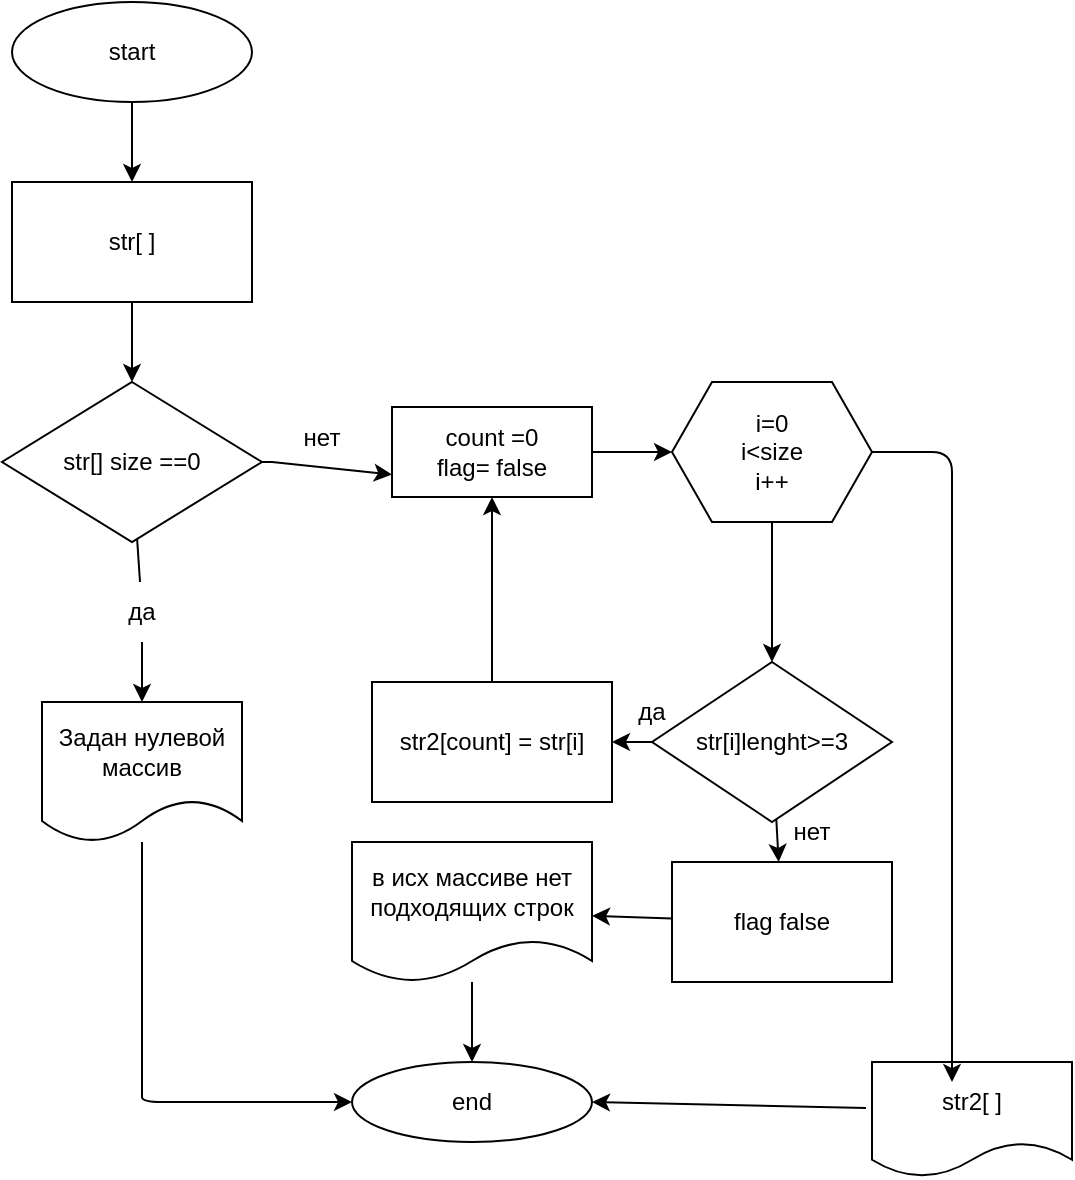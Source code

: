 <mxfile>
    <diagram id="t6wcAjrhDUxBO_aE9fDp" name="Page-1">
        <mxGraphModel dx="650" dy="396" grid="1" gridSize="10" guides="1" tooltips="1" connect="1" arrows="1" fold="1" page="1" pageScale="1" pageWidth="827" pageHeight="1169" math="0" shadow="0">
            <root>
                <mxCell id="0"/>
                <mxCell id="1" parent="0"/>
                <mxCell id="18" value="" style="edgeStyle=none;html=1;" parent="1" source="2" target="8" edge="1">
                    <mxGeometry relative="1" as="geometry"/>
                </mxCell>
                <mxCell id="2" value="i=0&lt;br&gt;i&amp;lt;size&lt;br&gt;i++" style="shape=hexagon;perimeter=hexagonPerimeter2;whiteSpace=wrap;html=1;fixedSize=1;" parent="1" vertex="1">
                    <mxGeometry x="380" y="220" width="100" height="70" as="geometry"/>
                </mxCell>
                <mxCell id="13" value="" style="edgeStyle=none;html=1;" parent="1" source="3" target="6" edge="1">
                    <mxGeometry relative="1" as="geometry">
                        <Array as="points">
                            <mxPoint x="115" y="570"/>
                            <mxPoint x="115" y="580"/>
                        </Array>
                    </mxGeometry>
                </mxCell>
                <mxCell id="3" value="Задан нулевой массив" style="shape=document;whiteSpace=wrap;html=1;boundedLbl=1;" parent="1" vertex="1">
                    <mxGeometry x="65" y="380" width="100" height="70" as="geometry"/>
                </mxCell>
                <mxCell id="11" value="" style="edgeStyle=none;html=1;" parent="1" source="4" target="10" edge="1">
                    <mxGeometry relative="1" as="geometry"/>
                </mxCell>
                <mxCell id="4" value="str[ ]" style="rounded=0;whiteSpace=wrap;html=1;" parent="1" vertex="1">
                    <mxGeometry x="50" y="120" width="120" height="60" as="geometry"/>
                </mxCell>
                <mxCell id="23" value="" style="edgeStyle=none;html=1;" parent="1" source="5" target="2" edge="1">
                    <mxGeometry relative="1" as="geometry"/>
                </mxCell>
                <mxCell id="5" value="count =0&lt;br&gt;flag= false" style="rounded=0;whiteSpace=wrap;html=1;" parent="1" vertex="1">
                    <mxGeometry x="240" y="232.5" width="100" height="45" as="geometry"/>
                </mxCell>
                <mxCell id="6" value="end" style="ellipse;whiteSpace=wrap;html=1;" parent="1" vertex="1">
                    <mxGeometry x="220" y="560" width="120" height="40" as="geometry"/>
                </mxCell>
                <mxCell id="16" value="" style="edgeStyle=none;html=1;" parent="1" source="7" target="4" edge="1">
                    <mxGeometry relative="1" as="geometry"/>
                </mxCell>
                <mxCell id="7" value="start" style="ellipse;whiteSpace=wrap;html=1;" parent="1" vertex="1">
                    <mxGeometry x="50" y="30" width="120" height="50" as="geometry"/>
                </mxCell>
                <mxCell id="20" value="" style="edgeStyle=none;html=1;" parent="1" source="8" target="19" edge="1">
                    <mxGeometry relative="1" as="geometry"/>
                </mxCell>
                <mxCell id="35" value="" style="edgeStyle=none;html=1;" parent="1" source="8" target="34" edge="1">
                    <mxGeometry relative="1" as="geometry"/>
                </mxCell>
                <mxCell id="8" value="str[i]lenght&amp;gt;=3" style="rhombus;whiteSpace=wrap;html=1;" parent="1" vertex="1">
                    <mxGeometry x="370" y="360" width="120" height="80" as="geometry"/>
                </mxCell>
                <mxCell id="12" value="" style="edgeStyle=none;html=1;startArrow=none;" parent="1" source="14" target="3" edge="1">
                    <mxGeometry relative="1" as="geometry"/>
                </mxCell>
                <mxCell id="10" value="str[] size ==0" style="rhombus;whiteSpace=wrap;html=1;" parent="1" vertex="1">
                    <mxGeometry x="45" y="220" width="130" height="80" as="geometry"/>
                </mxCell>
                <mxCell id="14" value="да" style="text;html=1;strokeColor=none;fillColor=none;align=center;verticalAlign=middle;whiteSpace=wrap;rounded=0;" parent="1" vertex="1">
                    <mxGeometry x="85" y="320" width="60" height="30" as="geometry"/>
                </mxCell>
                <mxCell id="15" value="" style="edgeStyle=none;html=1;endArrow=none;" parent="1" source="10" target="14" edge="1">
                    <mxGeometry relative="1" as="geometry">
                        <mxPoint x="111.265" y="299.221" as="sourcePoint"/>
                        <mxPoint x="113.871" y="380" as="targetPoint"/>
                    </mxGeometry>
                </mxCell>
                <mxCell id="24" value="" style="edgeStyle=none;html=1;" parent="1" source="19" target="5" edge="1">
                    <mxGeometry relative="1" as="geometry"/>
                </mxCell>
                <mxCell id="19" value="str2[count] = str[i]" style="whiteSpace=wrap;html=1;" parent="1" vertex="1">
                    <mxGeometry x="230" y="370" width="120" height="60" as="geometry"/>
                </mxCell>
                <mxCell id="22" value="" style="endArrow=classic;html=1;entryX=0;entryY=0.75;entryDx=0;entryDy=0;startArrow=none;" parent="1" target="5" edge="1">
                    <mxGeometry width="50" height="50" relative="1" as="geometry">
                        <mxPoint x="180" y="260" as="sourcePoint"/>
                        <mxPoint x="200" y="250" as="targetPoint"/>
                        <Array as="points"/>
                    </mxGeometry>
                </mxCell>
                <mxCell id="25" value="str2[ ]" style="shape=document;whiteSpace=wrap;html=1;boundedLbl=1;" parent="1" vertex="1">
                    <mxGeometry x="480" y="560" width="100" height="57.5" as="geometry"/>
                </mxCell>
                <mxCell id="27" value="" style="endArrow=classic;html=1;exitX=-0.03;exitY=0.4;exitDx=0;exitDy=0;exitPerimeter=0;" parent="1" source="25" edge="1">
                    <mxGeometry width="50" height="50" relative="1" as="geometry">
                        <mxPoint x="515" y="360" as="sourcePoint"/>
                        <mxPoint x="340" y="580" as="targetPoint"/>
                    </mxGeometry>
                </mxCell>
                <mxCell id="28" value="нет" style="text;html=1;strokeColor=none;fillColor=none;align=center;verticalAlign=middle;whiteSpace=wrap;rounded=0;" parent="1" vertex="1">
                    <mxGeometry x="175" y="232.5" width="60" height="30" as="geometry"/>
                </mxCell>
                <mxCell id="29" value="" style="endArrow=none;html=1;entryX=1;entryY=0.5;entryDx=0;entryDy=0;" parent="1" target="10" edge="1">
                    <mxGeometry width="50" height="50" relative="1" as="geometry">
                        <mxPoint x="180" y="260" as="sourcePoint"/>
                        <mxPoint x="210" y="258.75" as="targetPoint"/>
                        <Array as="points"/>
                    </mxGeometry>
                </mxCell>
                <mxCell id="32" value="" style="endArrow=classic;html=1;exitX=1;exitY=0.5;exitDx=0;exitDy=0;entryX=0.4;entryY=0.174;entryDx=0;entryDy=0;entryPerimeter=0;" parent="1" source="2" target="25" edge="1">
                    <mxGeometry width="50" height="50" relative="1" as="geometry">
                        <mxPoint x="500" y="285" as="sourcePoint"/>
                        <mxPoint x="340" y="500" as="targetPoint"/>
                        <Array as="points">
                            <mxPoint x="520" y="255"/>
                            <mxPoint x="520" y="500"/>
                        </Array>
                    </mxGeometry>
                </mxCell>
                <mxCell id="33" value="да" style="text;html=1;strokeColor=none;fillColor=none;align=center;verticalAlign=middle;whiteSpace=wrap;rounded=0;" parent="1" vertex="1">
                    <mxGeometry x="340" y="370" width="60" height="30" as="geometry"/>
                </mxCell>
                <mxCell id="37" value="" style="edgeStyle=none;html=1;" parent="1" source="34" target="36" edge="1">
                    <mxGeometry relative="1" as="geometry"/>
                </mxCell>
                <mxCell id="34" value="flag false" style="whiteSpace=wrap;html=1;" parent="1" vertex="1">
                    <mxGeometry x="380" y="460" width="110" height="60" as="geometry"/>
                </mxCell>
                <mxCell id="38" value="" style="edgeStyle=none;html=1;" parent="1" source="36" target="6" edge="1">
                    <mxGeometry relative="1" as="geometry"/>
                </mxCell>
                <mxCell id="36" value="в исх массиве нет подходящих строк" style="shape=document;whiteSpace=wrap;html=1;boundedLbl=1;" parent="1" vertex="1">
                    <mxGeometry x="220" y="450" width="120" height="70" as="geometry"/>
                </mxCell>
                <mxCell id="39" value="нет" style="text;html=1;strokeColor=none;fillColor=none;align=center;verticalAlign=middle;whiteSpace=wrap;rounded=0;" parent="1" vertex="1">
                    <mxGeometry x="420" y="430" width="60" height="30" as="geometry"/>
                </mxCell>
            </root>
        </mxGraphModel>
    </diagram>
</mxfile>